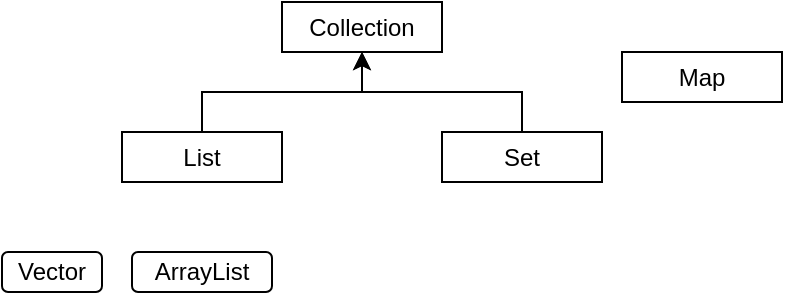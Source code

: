 <mxfile version="20.7.4" type="github">
  <diagram id="keswcrokIcXYEf1hAh7d" name="페이지-1">
    <mxGraphModel dx="454" dy="651" grid="1" gridSize="10" guides="1" tooltips="1" connect="1" arrows="1" fold="1" page="1" pageScale="1" pageWidth="827" pageHeight="1169" math="0" shadow="0">
      <root>
        <mxCell id="0" />
        <mxCell id="1" parent="0" />
        <mxCell id="q_SYllS7mjCBKzGUIhgG-7" style="edgeStyle=orthogonalEdgeStyle;rounded=0;orthogonalLoop=1;jettySize=auto;html=1;exitX=0.5;exitY=0;exitDx=0;exitDy=0;" edge="1" parent="1" source="q_SYllS7mjCBKzGUIhgG-2" target="q_SYllS7mjCBKzGUIhgG-5">
          <mxGeometry relative="1" as="geometry" />
        </mxCell>
        <mxCell id="q_SYllS7mjCBKzGUIhgG-2" value="List" style="rounded=0;whiteSpace=wrap;html=1;" vertex="1" parent="1">
          <mxGeometry x="200" y="525" width="80" height="25" as="geometry" />
        </mxCell>
        <mxCell id="q_SYllS7mjCBKzGUIhgG-8" style="edgeStyle=orthogonalEdgeStyle;rounded=0;orthogonalLoop=1;jettySize=auto;html=1;exitX=0.5;exitY=0;exitDx=0;exitDy=0;" edge="1" parent="1" source="q_SYllS7mjCBKzGUIhgG-3" target="q_SYllS7mjCBKzGUIhgG-5">
          <mxGeometry relative="1" as="geometry" />
        </mxCell>
        <mxCell id="q_SYllS7mjCBKzGUIhgG-3" value="Set" style="rounded=0;whiteSpace=wrap;html=1;" vertex="1" parent="1">
          <mxGeometry x="360" y="525" width="80" height="25" as="geometry" />
        </mxCell>
        <mxCell id="q_SYllS7mjCBKzGUIhgG-5" value="Collection" style="rounded=0;whiteSpace=wrap;html=1;" vertex="1" parent="1">
          <mxGeometry x="280" y="460" width="80" height="25" as="geometry" />
        </mxCell>
        <mxCell id="q_SYllS7mjCBKzGUIhgG-6" value="Map" style="rounded=0;whiteSpace=wrap;html=1;" vertex="1" parent="1">
          <mxGeometry x="450" y="485" width="80" height="25" as="geometry" />
        </mxCell>
        <mxCell id="q_SYllS7mjCBKzGUIhgG-11" value="Vector" style="rounded=1;whiteSpace=wrap;html=1;" vertex="1" parent="1">
          <mxGeometry x="140" y="585" width="50" height="20" as="geometry" />
        </mxCell>
        <mxCell id="q_SYllS7mjCBKzGUIhgG-12" value="ArrayList" style="rounded=1;whiteSpace=wrap;html=1;" vertex="1" parent="1">
          <mxGeometry x="205" y="585" width="70" height="20" as="geometry" />
        </mxCell>
      </root>
    </mxGraphModel>
  </diagram>
</mxfile>
